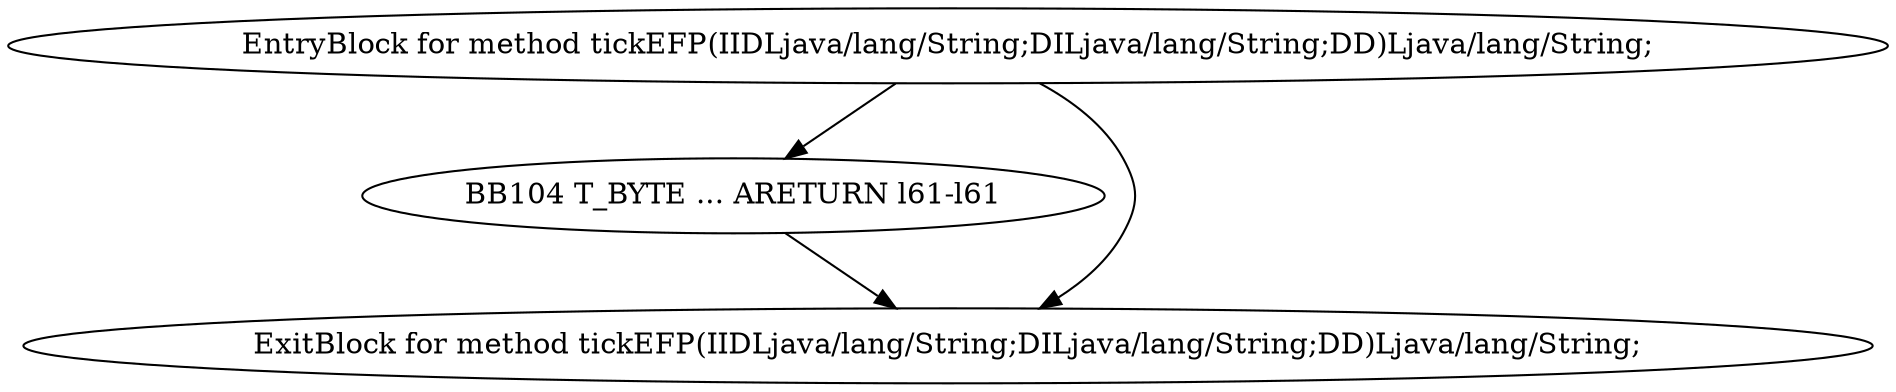 digraph G {
  1 [ label="BB104 T_BYTE ... ARETURN l61-l61" ];
  2 [ label="EntryBlock for method tickEFP(IIDLjava/lang/String;DILjava/lang/String;DD)Ljava/lang/String;" ];
  3 [ label="ExitBlock for method tickEFP(IIDLjava/lang/String;DILjava/lang/String;DD)Ljava/lang/String;" ];
  2 -> 3 [ label="" ];
  2 -> 1 [ label="" ];
  1 -> 3 [ label="" ];
}
